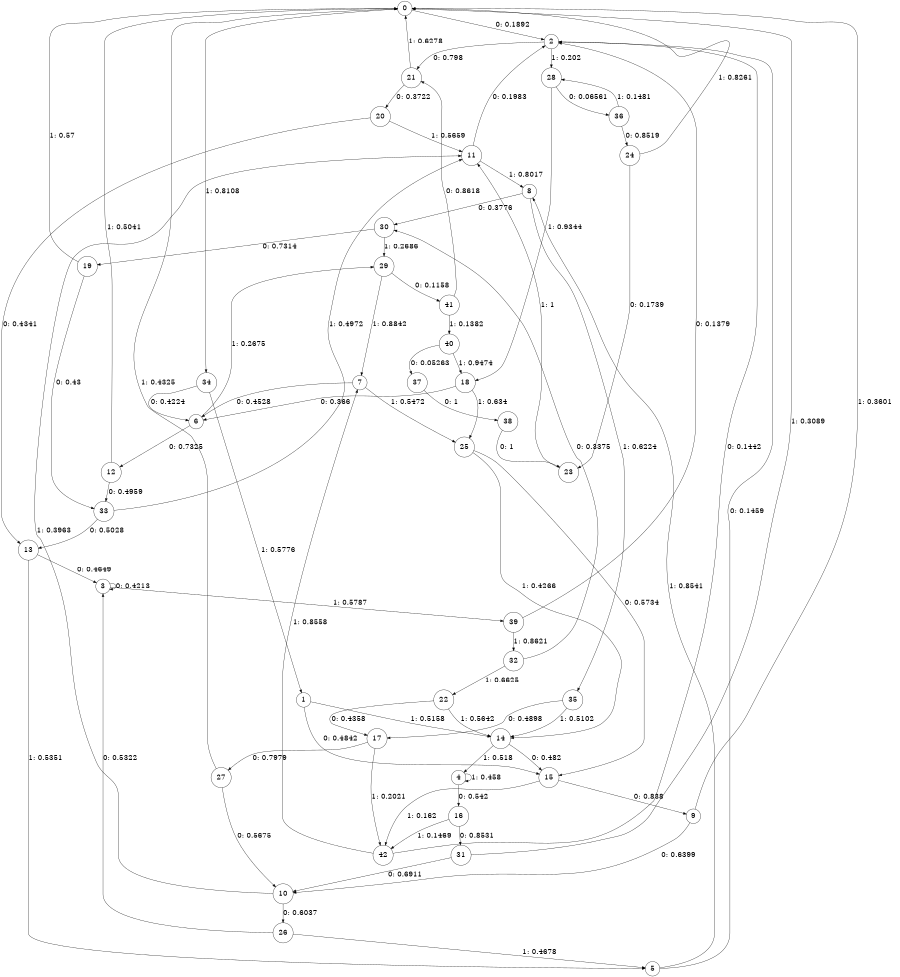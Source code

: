digraph "ch2faceL8" {
size = "6,8.5";
ratio = "fill";
node [shape = circle];
node [fontsize = 24];
edge [fontsize = 24];
0 -> 2 [label = "0: 0.1892   "];
0 -> 34 [label = "1: 0.8108   "];
1 -> 15 [label = "0: 0.4842   "];
1 -> 14 [label = "1: 0.5158   "];
2 -> 21 [label = "0: 0.798    "];
2 -> 28 [label = "1: 0.202    "];
3 -> 3 [label = "0: 0.4213   "];
3 -> 39 [label = "1: 0.5787   "];
4 -> 16 [label = "0: 0.542    "];
4 -> 4 [label = "1: 0.458    "];
5 -> 2 [label = "0: 0.1459   "];
5 -> 8 [label = "1: 0.8541   "];
6 -> 12 [label = "0: 0.7325   "];
6 -> 29 [label = "1: 0.2675   "];
7 -> 6 [label = "0: 0.4528   "];
7 -> 25 [label = "1: 0.5472   "];
8 -> 30 [label = "0: 0.3776   "];
8 -> 35 [label = "1: 0.6224   "];
9 -> 10 [label = "0: 0.6399   "];
9 -> 0 [label = "1: 0.3601   "];
10 -> 26 [label = "0: 0.6037   "];
10 -> 11 [label = "1: 0.3963   "];
11 -> 2 [label = "0: 0.1983   "];
11 -> 8 [label = "1: 0.8017   "];
12 -> 33 [label = "0: 0.4959   "];
12 -> 0 [label = "1: 0.5041   "];
13 -> 3 [label = "0: 0.4649   "];
13 -> 5 [label = "1: 0.5351   "];
14 -> 15 [label = "0: 0.482    "];
14 -> 4 [label = "1: 0.518    "];
15 -> 9 [label = "0: 0.838    "];
15 -> 42 [label = "1: 0.162    "];
16 -> 31 [label = "0: 0.8531   "];
16 -> 42 [label = "1: 0.1469   "];
17 -> 27 [label = "0: 0.7979   "];
17 -> 42 [label = "1: 0.2021   "];
18 -> 6 [label = "0: 0.366    "];
18 -> 25 [label = "1: 0.634    "];
19 -> 33 [label = "0: 0.43     "];
19 -> 0 [label = "1: 0.57     "];
20 -> 13 [label = "0: 0.4341   "];
20 -> 11 [label = "1: 0.5659   "];
21 -> 20 [label = "0: 0.3722   "];
21 -> 0 [label = "1: 0.6278   "];
22 -> 17 [label = "0: 0.4358   "];
22 -> 14 [label = "1: 0.5642   "];
23 -> 11 [label = "1: 1        "];
24 -> 23 [label = "0: 0.1739   "];
24 -> 0 [label = "1: 0.8261   "];
25 -> 15 [label = "0: 0.5734   "];
25 -> 14 [label = "1: 0.4266   "];
26 -> 3 [label = "0: 0.5322   "];
26 -> 5 [label = "1: 0.4678   "];
27 -> 10 [label = "0: 0.5675   "];
27 -> 0 [label = "1: 0.4325   "];
28 -> 36 [label = "0: 0.06561  "];
28 -> 18 [label = "1: 0.9344   "];
29 -> 41 [label = "0: 0.1158   "];
29 -> 7 [label = "1: 0.8842   "];
30 -> 19 [label = "0: 0.7314   "];
30 -> 29 [label = "1: 0.2686   "];
31 -> 10 [label = "0: 0.6911   "];
31 -> 0 [label = "1: 0.3089   "];
32 -> 30 [label = "0: 0.3375   "];
32 -> 22 [label = "1: 0.6625   "];
33 -> 13 [label = "0: 0.5028   "];
33 -> 11 [label = "1: 0.4972   "];
34 -> 6 [label = "0: 0.4224   "];
34 -> 1 [label = "1: 0.5776   "];
35 -> 17 [label = "0: 0.4898   "];
35 -> 14 [label = "1: 0.5102   "];
36 -> 24 [label = "0: 0.8519   "];
36 -> 28 [label = "1: 0.1481   "];
37 -> 38 [label = "0: 1        "];
38 -> 23 [label = "0: 1        "];
39 -> 2 [label = "0: 0.1379   "];
39 -> 32 [label = "1: 0.8621   "];
40 -> 37 [label = "0: 0.05263  "];
40 -> 18 [label = "1: 0.9474   "];
41 -> 21 [label = "0: 0.8618   "];
41 -> 40 [label = "1: 0.1382   "];
42 -> 2 [label = "0: 0.1442   "];
42 -> 7 [label = "1: 0.8558   "];
}